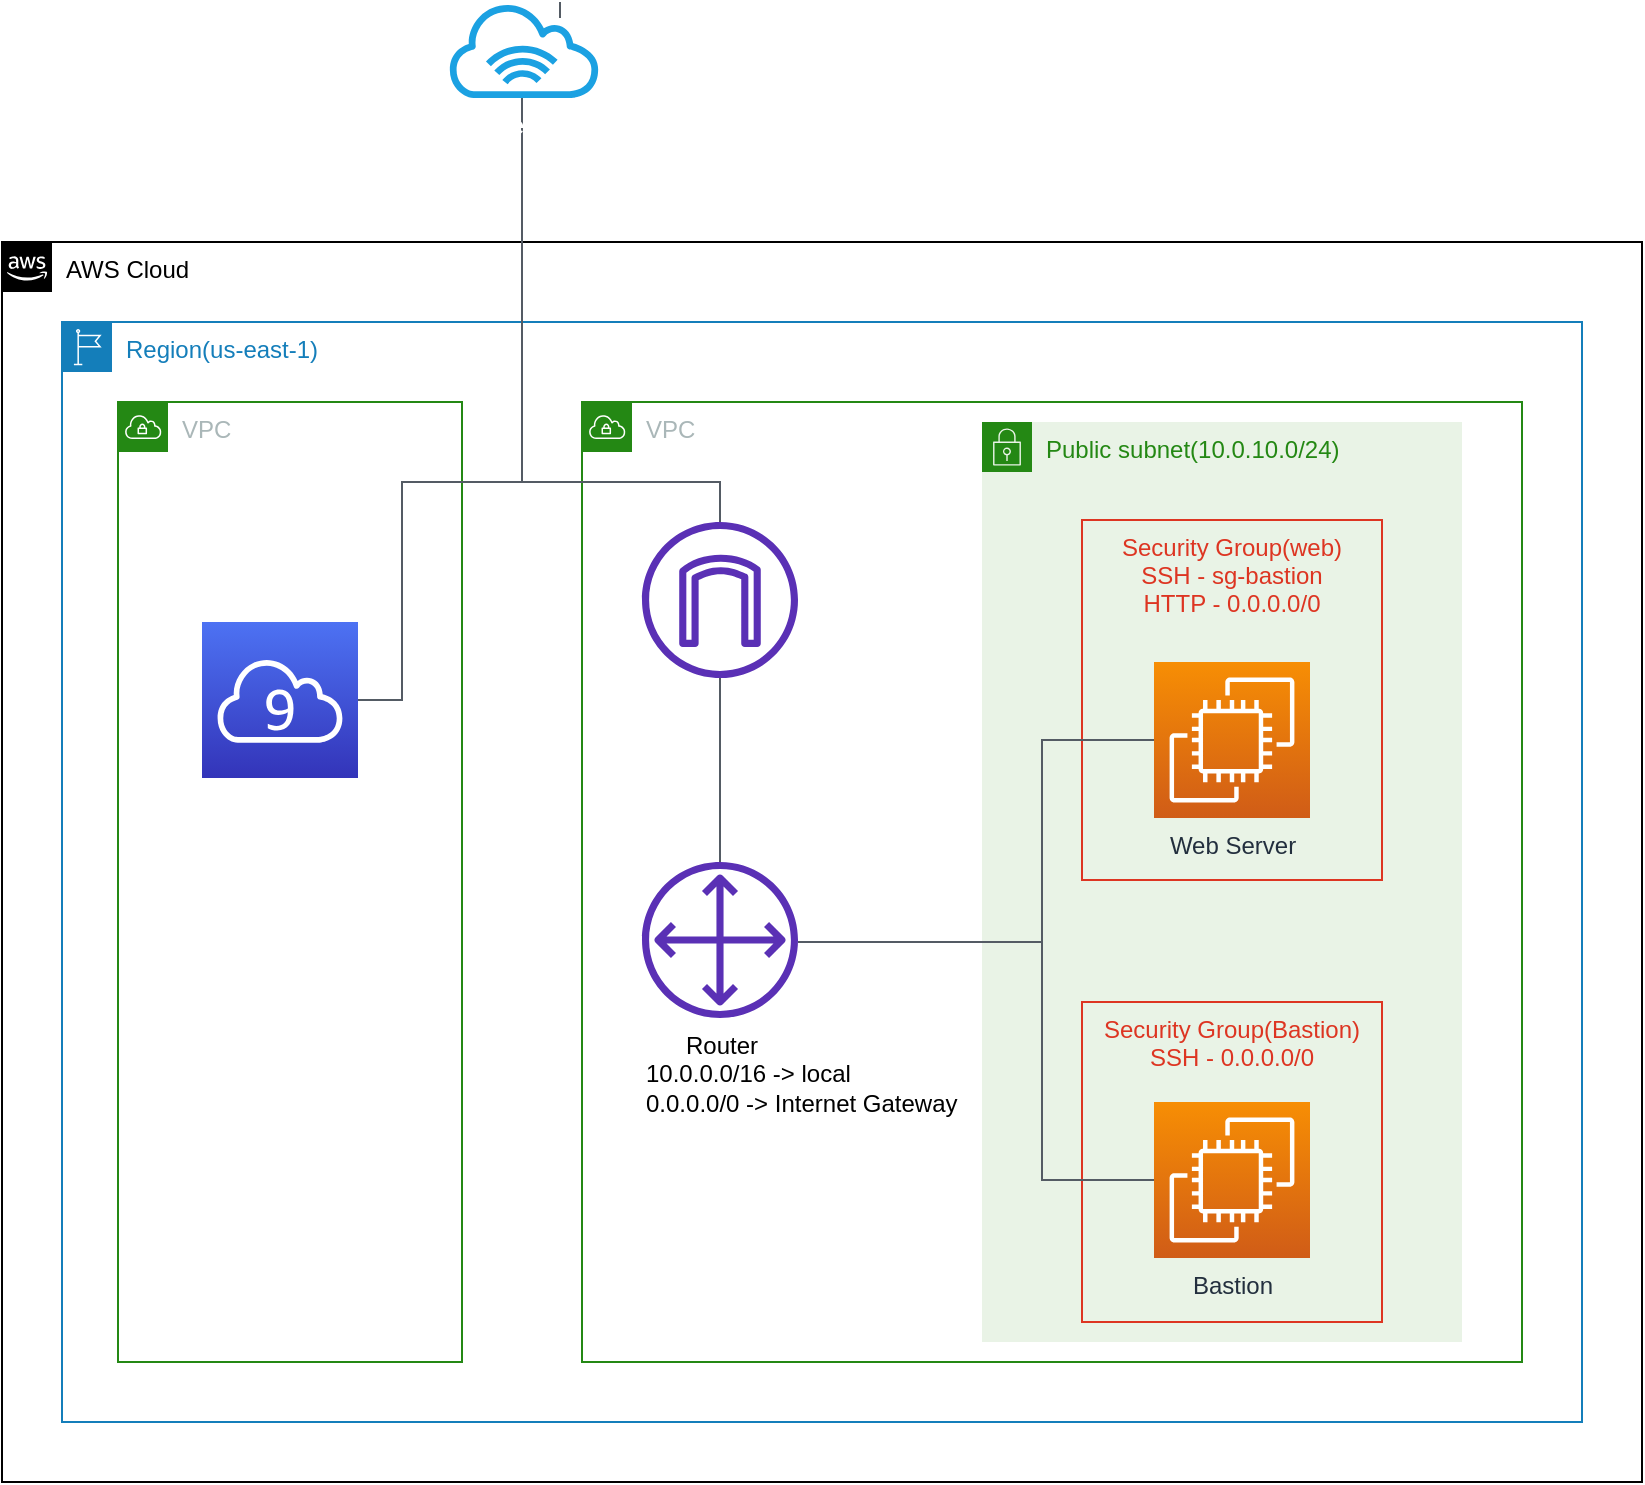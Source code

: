 <mxfile version="13.6.5">
    <diagram id="iZJX8bHrHq7xQjjzCUwl" name="Page-1">
        <mxGraphModel dx="1824" dy="1950" grid="1" gridSize="10" guides="1" tooltips="1" connect="1" arrows="1" fold="1" page="1" pageScale="1" pageWidth="850" pageHeight="1100" math="0" shadow="0">
            <root>
                <mxCell id="0"/>
                <mxCell id="1" parent="0"/>
                <mxCell id="2" value="AWS Cloud" style="points=[[0,0],[0.25,0],[0.5,0],[0.75,0],[1,0],[1,0.25],[1,0.5],[1,0.75],[1,1],[0.75,1],[0.5,1],[0.25,1],[0,1],[0,0.75],[0,0.5],[0,0.25]];outlineConnect=0;html=1;whiteSpace=wrap;fontSize=12;fontStyle=0;shape=mxgraph.aws4.group;grIcon=mxgraph.aws4.group_aws_cloud_alt;verticalAlign=top;align=left;spacingLeft=30;dashed=0;" vertex="1" parent="1">
                    <mxGeometry x="-210" y="10" width="820" height="620" as="geometry"/>
                </mxCell>
                <mxCell id="6" value="Region(us-east-1)" style="points=[[0,0],[0.25,0],[0.5,0],[0.75,0],[1,0],[1,0.25],[1,0.5],[1,0.75],[1,1],[0.75,1],[0.5,1],[0.25,1],[0,1],[0,0.75],[0,0.5],[0,0.25]];outlineConnect=0;gradientColor=none;html=1;whiteSpace=wrap;fontSize=12;fontStyle=0;shape=mxgraph.aws4.group;grIcon=mxgraph.aws4.group_region;strokeColor=#147EBA;fillColor=none;verticalAlign=top;align=left;spacingLeft=30;fontColor=#147EBA;dashed=0;" vertex="1" parent="1">
                    <mxGeometry x="-180" y="50" width="760" height="550" as="geometry"/>
                </mxCell>
                <mxCell id="4" value="VPC" style="points=[[0,0],[0.25,0],[0.5,0],[0.75,0],[1,0],[1,0.25],[1,0.5],[1,0.75],[1,1],[0.75,1],[0.5,1],[0.25,1],[0,1],[0,0.75],[0,0.5],[0,0.25]];outlineConnect=0;gradientColor=none;html=1;whiteSpace=wrap;fontSize=12;fontStyle=0;shape=mxgraph.aws4.group;grIcon=mxgraph.aws4.group_vpc;strokeColor=#248814;fillColor=none;verticalAlign=top;align=left;spacingLeft=30;fontColor=#AAB7B8;dashed=0;" vertex="1" parent="1">
                    <mxGeometry x="80" y="90" width="470" height="480" as="geometry"/>
                </mxCell>
                <mxCell id="8" value="Public subnet(10.0.10.0/24)" style="points=[[0,0],[0.25,0],[0.5,0],[0.75,0],[1,0],[1,0.25],[1,0.5],[1,0.75],[1,1],[0.75,1],[0.5,1],[0.25,1],[0,1],[0,0.75],[0,0.5],[0,0.25]];outlineConnect=0;gradientColor=none;html=1;whiteSpace=wrap;fontSize=12;fontStyle=0;shape=mxgraph.aws4.group;grIcon=mxgraph.aws4.group_security_group;grStroke=0;strokeColor=#248814;fillColor=#E9F3E6;verticalAlign=top;align=left;spacingLeft=30;fontColor=#248814;dashed=0;" vertex="1" parent="1">
                    <mxGeometry x="280" y="100" width="240" height="460" as="geometry"/>
                </mxCell>
                <mxCell id="21" value="Security Group(Bastion)&#10;SSH - 0.0.0.0/0" style="fillColor=none;strokeColor=#DD3522;verticalAlign=top;fontStyle=0;fontColor=#DD3522;" vertex="1" parent="1">
                    <mxGeometry x="330" y="390" width="150" height="160" as="geometry"/>
                </mxCell>
                <mxCell id="10" value="Security Group(web)&#10;SSH - sg-bastion&#10;HTTP - 0.0.0.0/0" style="fillColor=none;strokeColor=#DD3522;verticalAlign=top;fontStyle=0;fontColor=#DD3522;" vertex="1" parent="1">
                    <mxGeometry x="330" y="149" width="150" height="180" as="geometry"/>
                </mxCell>
                <mxCell id="11" value="Web Server" style="outlineConnect=0;fontColor=#232F3E;gradientColor=#F78E04;gradientDirection=north;fillColor=#D05C17;strokeColor=#ffffff;dashed=0;verticalLabelPosition=bottom;verticalAlign=top;align=center;html=1;fontSize=12;fontStyle=0;aspect=fixed;shape=mxgraph.aws4.resourceIcon;resIcon=mxgraph.aws4.ec2;" vertex="1" parent="1">
                    <mxGeometry x="366" y="220" width="78" height="78" as="geometry"/>
                </mxCell>
                <mxCell id="12" value="&amp;nbsp; &amp;nbsp; &amp;nbsp; Router&lt;br&gt;10.0.0.0/16 -&amp;gt; local&lt;br&gt;&lt;div&gt;&lt;span&gt;0.0.0.0/0 -&amp;gt; Internet Gateway&lt;/span&gt;&lt;/div&gt;" style="outlineConnect=0;gradientColor=none;fillColor=#5A30B5;strokeColor=none;dashed=0;verticalLabelPosition=bottom;verticalAlign=top;align=left;html=1;fontSize=12;fontStyle=0;aspect=fixed;pointerEvents=1;shape=mxgraph.aws4.customer_gateway;" vertex="1" parent="1">
                    <mxGeometry x="110" y="320" width="78" height="78" as="geometry"/>
                </mxCell>
                <mxCell id="14" value="Internet Gateway" style="outlineConnect=0;gradientColor=none;fillColor=#5A30B5;strokeColor=none;dashed=0;verticalLabelPosition=bottom;verticalAlign=top;align=center;html=1;fontSize=12;fontStyle=0;aspect=fixed;pointerEvents=1;shape=mxgraph.aws4.internet_gateway;fontColor=#FFFFFF;" vertex="1" parent="1">
                    <mxGeometry x="110" y="150" width="78" height="78" as="geometry"/>
                </mxCell>
                <mxCell id="16" value="" style="edgeStyle=orthogonalEdgeStyle;html=1;endArrow=none;elbow=vertical;startArrow=none;startFill=0;endFill=0;strokeColor=#545B64;rounded=0;fontColor=#f0f0f0;" edge="1" parent="1" source="14" target="12">
                    <mxGeometry width="100" relative="1" as="geometry">
                        <mxPoint x="100" y="230" as="sourcePoint"/>
                        <mxPoint x="200" y="230" as="targetPoint"/>
                    </mxGeometry>
                </mxCell>
                <mxCell id="18" value="" style="edgeStyle=orthogonalEdgeStyle;html=1;endArrow=none;elbow=vertical;startArrow=none;startFill=0;strokeColor=#545B64;rounded=0;fontColor=#f0f0f0;" edge="1" parent="1" source="15" target="14">
                    <mxGeometry width="100" relative="1" as="geometry">
                        <mxPoint x="100" y="230" as="sourcePoint"/>
                        <mxPoint x="200" y="230" as="targetPoint"/>
                        <Array as="points">
                            <mxPoint x="50" y="130"/>
                            <mxPoint x="149" y="130"/>
                        </Array>
                    </mxGeometry>
                </mxCell>
                <mxCell id="20" value="Bastion" style="outlineConnect=0;fontColor=#232F3E;gradientColor=#F78E04;gradientDirection=north;fillColor=#D05C17;strokeColor=#ffffff;dashed=0;verticalLabelPosition=bottom;verticalAlign=top;align=center;html=1;fontSize=12;fontStyle=0;aspect=fixed;shape=mxgraph.aws4.resourceIcon;resIcon=mxgraph.aws4.ec2;" vertex="1" parent="1">
                    <mxGeometry x="366" y="440" width="78" height="78" as="geometry"/>
                </mxCell>
                <mxCell id="24" value="VPC" style="points=[[0,0],[0.25,0],[0.5,0],[0.75,0],[1,0],[1,0.25],[1,0.5],[1,0.75],[1,1],[0.75,1],[0.5,1],[0.25,1],[0,1],[0,0.75],[0,0.5],[0,0.25]];outlineConnect=0;gradientColor=none;html=1;whiteSpace=wrap;fontSize=12;fontStyle=0;shape=mxgraph.aws4.group;grIcon=mxgraph.aws4.group_vpc;strokeColor=#248814;fillColor=none;verticalAlign=top;align=left;spacingLeft=30;fontColor=#AAB7B8;dashed=0;" vertex="1" parent="1">
                    <mxGeometry x="-152" y="90" width="172" height="480" as="geometry"/>
                </mxCell>
                <mxCell id="25" value="" style="outlineConnect=0;fontColor=#232F3E;gradientColor=#4D72F3;gradientDirection=north;fillColor=#3334B9;strokeColor=#ffffff;dashed=0;verticalLabelPosition=bottom;verticalAlign=top;align=center;html=1;fontSize=12;fontStyle=0;aspect=fixed;shape=mxgraph.aws4.resourceIcon;resIcon=mxgraph.aws4.cloud9;" vertex="1" parent="1">
                    <mxGeometry x="-110" y="200" width="78" height="78" as="geometry"/>
                </mxCell>
                <mxCell id="26" value="" style="edgeStyle=orthogonalEdgeStyle;html=1;endArrow=none;elbow=vertical;startArrow=none;startFill=0;strokeColor=#545B64;rounded=0;fontColor=#f0f0f0;" edge="1" parent="1" source="15" target="25">
                    <mxGeometry width="100" relative="1" as="geometry">
                        <mxPoint x="69" y="-102" as="sourcePoint"/>
                        <mxPoint x="139" y="160" as="targetPoint"/>
                        <Array as="points">
                            <mxPoint x="50" y="130"/>
                            <mxPoint x="-10" y="130"/>
                            <mxPoint x="-10" y="239"/>
                        </Array>
                    </mxGeometry>
                </mxCell>
                <mxCell id="15" value="Internet" style="outlineConnect=0;fontColor=#ffffff;fillColor=#1ba1e2;strokeColor=#006EAF;dashed=0;verticalLabelPosition=bottom;verticalAlign=top;align=center;html=1;fontSize=12;fontStyle=0;aspect=fixed;pointerEvents=1;shape=mxgraph.aws4.internet_alt1;" vertex="1" parent="1">
                    <mxGeometry x="12" y="-110" width="78" height="48" as="geometry"/>
                </mxCell>
                <mxCell id="27" value="" style="edgeStyle=orthogonalEdgeStyle;html=1;endArrow=none;elbow=vertical;startArrow=none;startFill=0;strokeColor=#545B64;rounded=0;fontColor=#f0f0f0;" edge="1" parent="1" target="15">
                    <mxGeometry width="100" relative="1" as="geometry">
                        <mxPoint x="69" y="-102" as="sourcePoint"/>
                        <mxPoint x="-32" y="239" as="targetPoint"/>
                        <Array as="points">
                            <mxPoint x="50" y="-102"/>
                        </Array>
                    </mxGeometry>
                </mxCell>
                <mxCell id="28" value="" style="edgeStyle=orthogonalEdgeStyle;html=1;endArrow=none;elbow=vertical;startArrow=none;startFill=0;strokeColor=#545B64;rounded=0;fontColor=#FFFFFF;" edge="1" parent="1" source="12" target="11">
                    <mxGeometry width="100" relative="1" as="geometry">
                        <mxPoint x="130" y="440" as="sourcePoint"/>
                        <mxPoint x="310" y="259" as="targetPoint"/>
                        <Array as="points">
                            <mxPoint x="310" y="360"/>
                            <mxPoint x="310" y="259"/>
                        </Array>
                    </mxGeometry>
                </mxCell>
                <mxCell id="29" value="" style="edgeStyle=orthogonalEdgeStyle;html=1;endArrow=none;elbow=vertical;startArrow=none;startFill=0;strokeColor=#545B64;rounded=0;fontColor=#FFFFFF;" edge="1" parent="1" source="12" target="20">
                    <mxGeometry width="100" relative="1" as="geometry">
                        <mxPoint x="198" y="361" as="sourcePoint"/>
                        <mxPoint x="415" y="308" as="targetPoint"/>
                        <Array as="points">
                            <mxPoint x="310" y="360"/>
                            <mxPoint x="310" y="479"/>
                        </Array>
                    </mxGeometry>
                </mxCell>
            </root>
        </mxGraphModel>
    </diagram>
</mxfile>